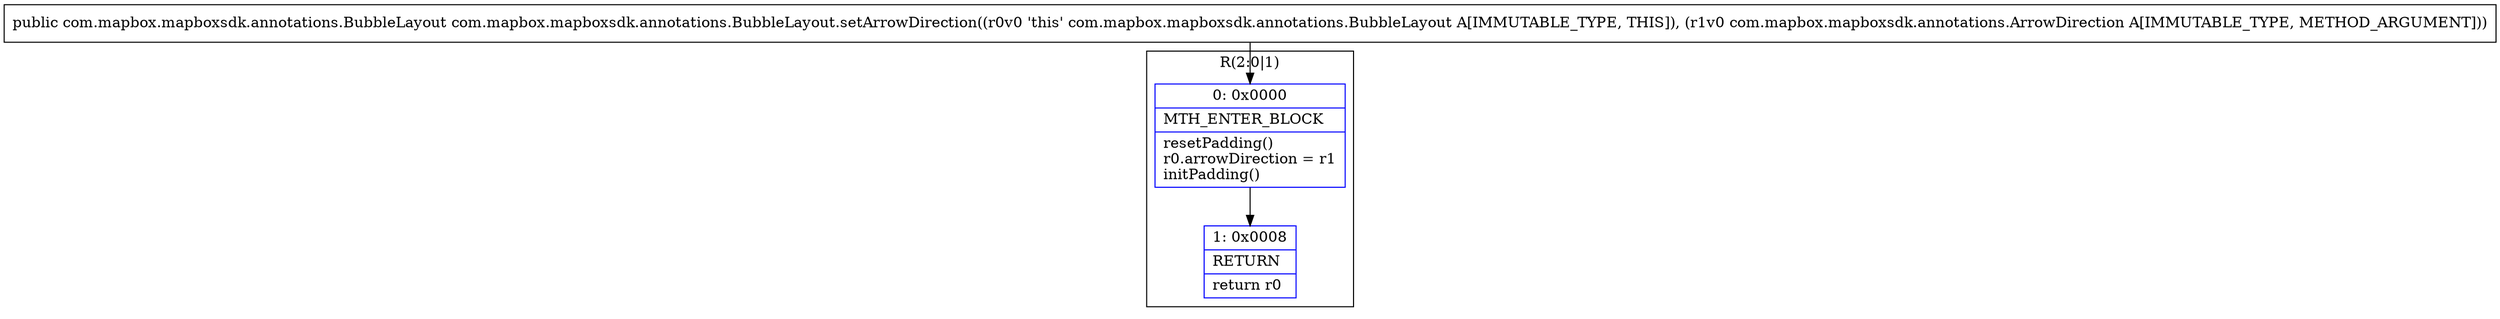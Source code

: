 digraph "CFG forcom.mapbox.mapboxsdk.annotations.BubbleLayout.setArrowDirection(Lcom\/mapbox\/mapboxsdk\/annotations\/ArrowDirection;)Lcom\/mapbox\/mapboxsdk\/annotations\/BubbleLayout;" {
subgraph cluster_Region_1141183590 {
label = "R(2:0|1)";
node [shape=record,color=blue];
Node_0 [shape=record,label="{0\:\ 0x0000|MTH_ENTER_BLOCK\l|resetPadding()\lr0.arrowDirection = r1\linitPadding()\l}"];
Node_1 [shape=record,label="{1\:\ 0x0008|RETURN\l|return r0\l}"];
}
MethodNode[shape=record,label="{public com.mapbox.mapboxsdk.annotations.BubbleLayout com.mapbox.mapboxsdk.annotations.BubbleLayout.setArrowDirection((r0v0 'this' com.mapbox.mapboxsdk.annotations.BubbleLayout A[IMMUTABLE_TYPE, THIS]), (r1v0 com.mapbox.mapboxsdk.annotations.ArrowDirection A[IMMUTABLE_TYPE, METHOD_ARGUMENT])) }"];
MethodNode -> Node_0;
Node_0 -> Node_1;
}

